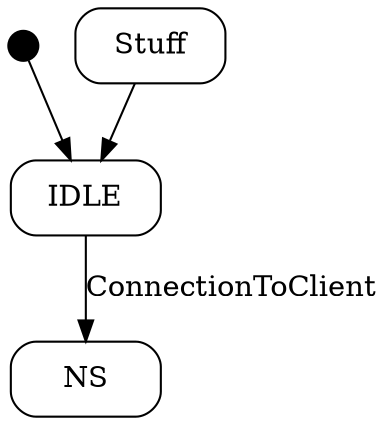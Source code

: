 // Code generated by Umple 1.22.0.5146

digraph "E169_State_Machine" {
  compound = true;
  size="80,10"

  // Class: Model

    // Top and Bottom Level StateMachine: ConnectionToClient
    
    // Start states are shown as a black circle
    node [shape = point, fillcolor="black", width=0.2 ];
    start_Model_ConnectionToClient [ tooltip = "Class Model, SM ConnectionToClient, State start" ];
    
        
    // Format for normal states
    node [shape = rectangle, width=1,style=rounded];
    
      // State: IDLE

      Model_ConnectionToClient_IDLE [label = IDLE, tooltip = "Class Model, SM ConnectionToClient, State IDLE"];
      // End State: IDLE

      // State: Stuff

      Model_ConnectionToClient_Stuff [label = Stuff, tooltip = "Class Model, SM ConnectionToClient, State Stuff"];
      // End State: Stuff

      // State: NS

      Model_ConnectionToClient_NS [label = NS, tooltip = "Class Model, SM ConnectionToClient, State NS"];
      // End State: NS
    // End Top and Bottom Level StateMachine: ConnectionToClient

  // All transitions
    start_Model_ConnectionToClient -> Model_ConnectionToClient_IDLE [  tooltip = "start to IDLE" ] ;
    Model_ConnectionToClient_Stuff -> Model_ConnectionToClient_IDLE [  tooltip = "From Stuff to IDLE automatically" ] ;
  
  Model_ConnectionToClient_IDLE -> Model_ConnectionToClient_NS [  label = "ConnectionToClient", tooltip = "From IDLE to NS on ConnectionToClient" ] ;
  

}

